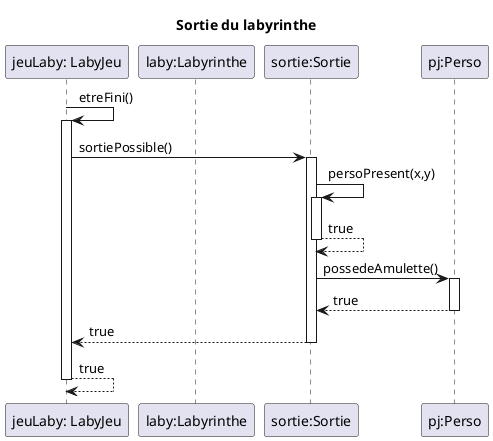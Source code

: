 @startuml
title Sortie du labyrinthe

participant "jeuLaby: LabyJeu" as jeuLaby
participant "laby:Labyrinthe" as laby
participant "sortie:Sortie" as sortie
participant "pj:Perso" as pj


jeuLaby -> jeuLaby : etreFini()
activate jeuLaby
jeuLaby -> sortie: sortiePossible()
activate sortie
sortie -> sortie: persoPresent(x,y)
activate sortie
sortie --> sortie :true
deactivate sortie
sortie -> pj: possedeAmulette()
activate pj
pj --> sortie: true
deactivate pj
sortie --> jeuLaby: true
deactivate sortie
jeuLaby --> jeuLaby : true
deactivate jeuLaby

@enduml